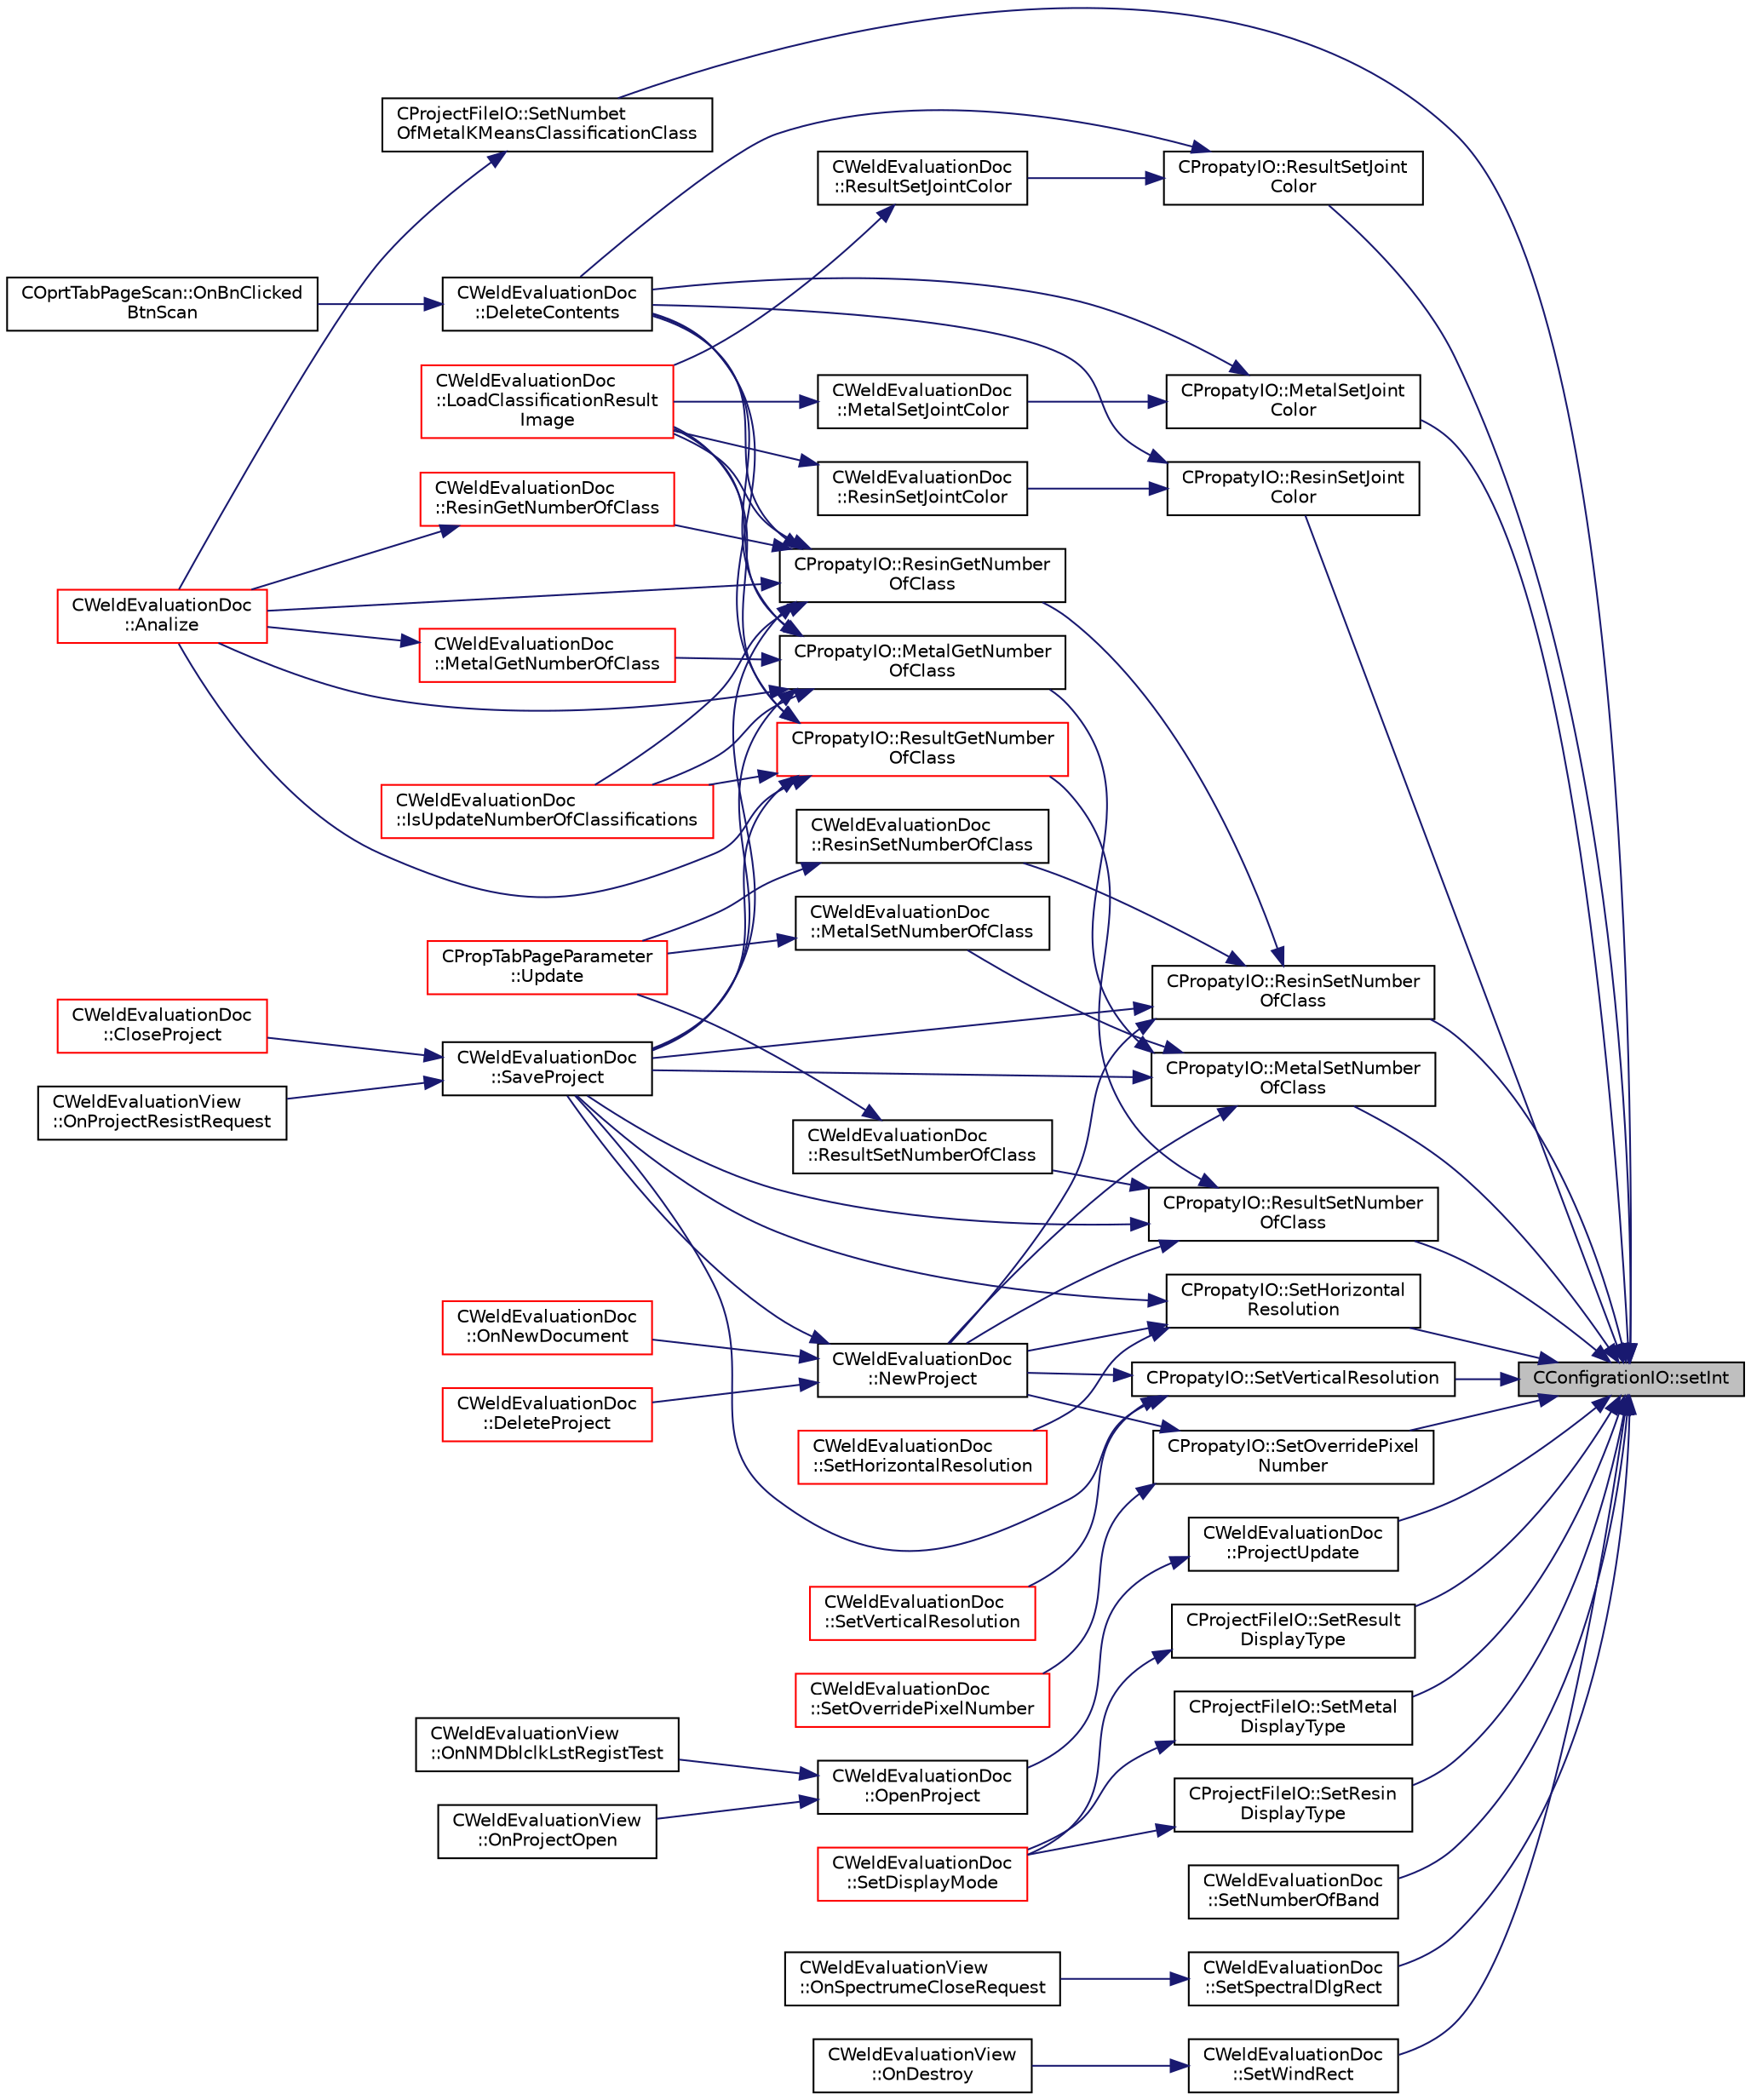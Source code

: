 digraph "CConfigrationIO::setInt"
{
 // LATEX_PDF_SIZE
  edge [fontname="Helvetica",fontsize="10",labelfontname="Helvetica",labelfontsize="10"];
  node [fontname="Helvetica",fontsize="10",shape=record];
  rankdir="RL";
  Node1 [label="CConfigrationIO::setInt",height=0.2,width=0.4,color="black", fillcolor="grey75", style="filled", fontcolor="black",tooltip="指定セクションのキーに整数値を設定"];
  Node1 -> Node2 [dir="back",color="midnightblue",fontsize="10",style="solid",fontname="Helvetica"];
  Node2 [label="CPropatyIO::MetalSetJoint\lColor",height=0.2,width=0.4,color="black", fillcolor="white", style="filled",URL="$class_c_propaty_i_o.html#a51608d8b45c5cc2bb21e34b6677244f0",tooltip="金属面の接合色の設定"];
  Node2 -> Node3 [dir="back",color="midnightblue",fontsize="10",style="solid",fontname="Helvetica"];
  Node3 [label="CWeldEvaluationDoc\l::DeleteContents",height=0.2,width=0.4,color="black", fillcolor="white", style="filled",URL="$class_c_weld_evaluation_doc.html#a21fcb772f7329ee52b9b1922b133eca0",tooltip="スキャン情報の削除"];
  Node3 -> Node4 [dir="back",color="midnightblue",fontsize="10",style="solid",fontname="Helvetica"];
  Node4 [label="COprtTabPageScan::OnBnClicked\lBtnScan",height=0.2,width=0.4,color="black", fillcolor="white", style="filled",URL="$class_c_oprt_tab_page_scan.html#a325bd4d3b6c573140e8b23f901378767",tooltip="スキャンボタン押下時処理"];
  Node2 -> Node5 [dir="back",color="midnightblue",fontsize="10",style="solid",fontname="Helvetica"];
  Node5 [label="CWeldEvaluationDoc\l::MetalSetJointColor",height=0.2,width=0.4,color="black", fillcolor="white", style="filled",URL="$class_c_weld_evaluation_doc.html#a0dcfe2f1565b1e4cea83f0ba1deb540c",tooltip="金属面の接合色の設定"];
  Node5 -> Node6 [dir="back",color="midnightblue",fontsize="10",style="solid",fontname="Helvetica"];
  Node6 [label="CWeldEvaluationDoc\l::LoadClassificationResult\lImage",height=0.2,width=0.4,color="red", fillcolor="white", style="filled",URL="$class_c_weld_evaluation_doc.html#a8cccd8cb66df552066d96c31b9255389",tooltip="分類結果の画像データ取得"];
  Node1 -> Node10 [dir="back",color="midnightblue",fontsize="10",style="solid",fontname="Helvetica"];
  Node10 [label="CPropatyIO::MetalSetNumber\lOfClass",height=0.2,width=0.4,color="black", fillcolor="white", style="filled",URL="$class_c_propaty_i_o.html#ab263d6b737c5fb9a6a75a8319506cddb",tooltip="金属面の分類数の設定"];
  Node10 -> Node11 [dir="back",color="midnightblue",fontsize="10",style="solid",fontname="Helvetica"];
  Node11 [label="CPropatyIO::MetalGetNumber\lOfClass",height=0.2,width=0.4,color="black", fillcolor="white", style="filled",URL="$class_c_propaty_i_o.html#a16a55c3db357af77e875c008c5837dee",tooltip="金属面の分類数の取得"];
  Node11 -> Node12 [dir="back",color="midnightblue",fontsize="10",style="solid",fontname="Helvetica"];
  Node12 [label="CWeldEvaluationDoc\l::Analize",height=0.2,width=0.4,color="red", fillcolor="white", style="filled",URL="$class_c_weld_evaluation_doc.html#aec529b21bcd80053e9ace596cc28ee56",tooltip="解析の実施"];
  Node11 -> Node3 [dir="back",color="midnightblue",fontsize="10",style="solid",fontname="Helvetica"];
  Node11 -> Node14 [dir="back",color="midnightblue",fontsize="10",style="solid",fontname="Helvetica"];
  Node14 [label="CWeldEvaluationDoc\l::IsUpdateNumberOfClassifications",height=0.2,width=0.4,color="red", fillcolor="white", style="filled",URL="$class_c_weld_evaluation_doc.html#aa36adf0d2fa7fdfe0e45f8048a539069",tooltip="解析結果の分類数と設定の分類数が異なるかの判定"];
  Node11 -> Node6 [dir="back",color="midnightblue",fontsize="10",style="solid",fontname="Helvetica"];
  Node11 -> Node18 [dir="back",color="midnightblue",fontsize="10",style="solid",fontname="Helvetica"];
  Node18 [label="CWeldEvaluationDoc\l::MetalGetNumberOfClass",height=0.2,width=0.4,color="red", fillcolor="white", style="filled",URL="$class_c_weld_evaluation_doc.html#a3f5f6a5e4e73e405f35dfd789d004e67",tooltip="金属面の分類数の取得"];
  Node18 -> Node12 [dir="back",color="midnightblue",fontsize="10",style="solid",fontname="Helvetica"];
  Node11 -> Node21 [dir="back",color="midnightblue",fontsize="10",style="solid",fontname="Helvetica"];
  Node21 [label="CWeldEvaluationDoc\l::SaveProject",height=0.2,width=0.4,color="black", fillcolor="white", style="filled",URL="$class_c_weld_evaluation_doc.html#a92d375305f80e0626001ab1b3c8d75a0",tooltip="プロジェクトの保存"];
  Node21 -> Node22 [dir="back",color="midnightblue",fontsize="10",style="solid",fontname="Helvetica"];
  Node22 [label="CWeldEvaluationDoc\l::CloseProject",height=0.2,width=0.4,color="red", fillcolor="white", style="filled",URL="$class_c_weld_evaluation_doc.html#a848f1a59f54ec2dccf6b874e3371c0a8",tooltip="プロジェクトの終了"];
  Node21 -> Node24 [dir="back",color="midnightblue",fontsize="10",style="solid",fontname="Helvetica"];
  Node24 [label="CWeldEvaluationView\l::OnProjectResistRequest",height=0.2,width=0.4,color="black", fillcolor="white", style="filled",URL="$class_c_weld_evaluation_view.html#ab8be50e0c7eeb845227827a2c0e99342",tooltip="プロジェクトの更新要求"];
  Node10 -> Node25 [dir="back",color="midnightblue",fontsize="10",style="solid",fontname="Helvetica"];
  Node25 [label="CWeldEvaluationDoc\l::MetalSetNumberOfClass",height=0.2,width=0.4,color="black", fillcolor="white", style="filled",URL="$class_c_weld_evaluation_doc.html#a134f9e54317be375b7b5fbf1cf501980",tooltip="金属面の分類数の設定"];
  Node25 -> Node26 [dir="back",color="midnightblue",fontsize="10",style="solid",fontname="Helvetica"];
  Node26 [label="CPropTabPageParameter\l::Update",height=0.2,width=0.4,color="red", fillcolor="white", style="filled",URL="$class_c_prop_tab_page_parameter.html#a2771363a0e649d5acd325ddcd13d0203",tooltip="分類数を反映"];
  Node10 -> Node28 [dir="back",color="midnightblue",fontsize="10",style="solid",fontname="Helvetica"];
  Node28 [label="CWeldEvaluationDoc\l::NewProject",height=0.2,width=0.4,color="black", fillcolor="white", style="filled",URL="$class_c_weld_evaluation_doc.html#a0aec3875f86f89c63daf5161cfded60d",tooltip="新規プロジェクトの構築"];
  Node28 -> Node29 [dir="back",color="midnightblue",fontsize="10",style="solid",fontname="Helvetica"];
  Node29 [label="CWeldEvaluationDoc\l::DeleteProject",height=0.2,width=0.4,color="red", fillcolor="white", style="filled",URL="$class_c_weld_evaluation_doc.html#acceb13e1dba62f59383094194ecf9774",tooltip="プロジェクトの削除"];
  Node28 -> Node31 [dir="back",color="midnightblue",fontsize="10",style="solid",fontname="Helvetica"];
  Node31 [label="CWeldEvaluationDoc\l::OnNewDocument",height=0.2,width=0.4,color="red", fillcolor="white", style="filled",URL="$class_c_weld_evaluation_doc.html#a2e500461803db9361e0e0c86bc549547",tooltip="新規プロジェクト作成"];
  Node28 -> Node21 [dir="back",color="midnightblue",fontsize="10",style="solid",fontname="Helvetica"];
  Node10 -> Node21 [dir="back",color="midnightblue",fontsize="10",style="solid",fontname="Helvetica"];
  Node1 -> Node32 [dir="back",color="midnightblue",fontsize="10",style="solid",fontname="Helvetica"];
  Node32 [label="CWeldEvaluationDoc\l::ProjectUpdate",height=0.2,width=0.4,color="black", fillcolor="white", style="filled",URL="$class_c_weld_evaluation_doc.html#a326d3e3001da0baf7b878f1a10cf9836",tooltip="プロジェクトの更新"];
  Node32 -> Node33 [dir="back",color="midnightblue",fontsize="10",style="solid",fontname="Helvetica"];
  Node33 [label="CWeldEvaluationDoc\l::OpenProject",height=0.2,width=0.4,color="black", fillcolor="white", style="filled",URL="$class_c_weld_evaluation_doc.html#abd81887407c6ef8abfb6beed49309aab",tooltip="既存プロジェクトのオープン"];
  Node33 -> Node34 [dir="back",color="midnightblue",fontsize="10",style="solid",fontname="Helvetica"];
  Node34 [label="CWeldEvaluationView\l::OnNMDblclkLstRegistTest",height=0.2,width=0.4,color="black", fillcolor="white", style="filled",URL="$class_c_weld_evaluation_view.html#a407de32087c90c2e33915da88a6cc911",tooltip="登録済み検査選択時処理"];
  Node33 -> Node35 [dir="back",color="midnightblue",fontsize="10",style="solid",fontname="Helvetica"];
  Node35 [label="CWeldEvaluationView\l::OnProjectOpen",height=0.2,width=0.4,color="black", fillcolor="white", style="filled",URL="$class_c_weld_evaluation_view.html#a78595107782d434cd4840b1c98585867",tooltip="プロジェクトのオープン"];
  Node1 -> Node36 [dir="back",color="midnightblue",fontsize="10",style="solid",fontname="Helvetica"];
  Node36 [label="CPropatyIO::ResinSetJoint\lColor",height=0.2,width=0.4,color="black", fillcolor="white", style="filled",URL="$class_c_propaty_i_o.html#a7d32eed90f0a3eab1ae76df4c2d0c643",tooltip="樹脂面の接合色の設定"];
  Node36 -> Node3 [dir="back",color="midnightblue",fontsize="10",style="solid",fontname="Helvetica"];
  Node36 -> Node37 [dir="back",color="midnightblue",fontsize="10",style="solid",fontname="Helvetica"];
  Node37 [label="CWeldEvaluationDoc\l::ResinSetJointColor",height=0.2,width=0.4,color="black", fillcolor="white", style="filled",URL="$class_c_weld_evaluation_doc.html#aaf723bdc82ec7ede125b473a0ba36672",tooltip="樹脂面の接合色の設定"];
  Node37 -> Node6 [dir="back",color="midnightblue",fontsize="10",style="solid",fontname="Helvetica"];
  Node1 -> Node38 [dir="back",color="midnightblue",fontsize="10",style="solid",fontname="Helvetica"];
  Node38 [label="CPropatyIO::ResinSetNumber\lOfClass",height=0.2,width=0.4,color="black", fillcolor="white", style="filled",URL="$class_c_propaty_i_o.html#a6a2f279575582b3b5fd0fc78d44313bf",tooltip="樹脂面の分類数の設定"];
  Node38 -> Node28 [dir="back",color="midnightblue",fontsize="10",style="solid",fontname="Helvetica"];
  Node38 -> Node39 [dir="back",color="midnightblue",fontsize="10",style="solid",fontname="Helvetica"];
  Node39 [label="CPropatyIO::ResinGetNumber\lOfClass",height=0.2,width=0.4,color="black", fillcolor="white", style="filled",URL="$class_c_propaty_i_o.html#a4ccce7edae07c0d331960ca1104aa375",tooltip="樹脂面の分類数の取得"];
  Node39 -> Node12 [dir="back",color="midnightblue",fontsize="10",style="solid",fontname="Helvetica"];
  Node39 -> Node3 [dir="back",color="midnightblue",fontsize="10",style="solid",fontname="Helvetica"];
  Node39 -> Node14 [dir="back",color="midnightblue",fontsize="10",style="solid",fontname="Helvetica"];
  Node39 -> Node6 [dir="back",color="midnightblue",fontsize="10",style="solid",fontname="Helvetica"];
  Node39 -> Node40 [dir="back",color="midnightblue",fontsize="10",style="solid",fontname="Helvetica"];
  Node40 [label="CWeldEvaluationDoc\l::ResinGetNumberOfClass",height=0.2,width=0.4,color="red", fillcolor="white", style="filled",URL="$class_c_weld_evaluation_doc.html#ab2690e8124c3eed981a213ad89ec2c6f",tooltip="樹脂面の分類数の取得"];
  Node40 -> Node12 [dir="back",color="midnightblue",fontsize="10",style="solid",fontname="Helvetica"];
  Node39 -> Node21 [dir="back",color="midnightblue",fontsize="10",style="solid",fontname="Helvetica"];
  Node38 -> Node41 [dir="back",color="midnightblue",fontsize="10",style="solid",fontname="Helvetica"];
  Node41 [label="CWeldEvaluationDoc\l::ResinSetNumberOfClass",height=0.2,width=0.4,color="black", fillcolor="white", style="filled",URL="$class_c_weld_evaluation_doc.html#a9efab5ecbccc32adc8f36a6c9953394c",tooltip="樹脂面の分類数の設定"];
  Node41 -> Node26 [dir="back",color="midnightblue",fontsize="10",style="solid",fontname="Helvetica"];
  Node38 -> Node21 [dir="back",color="midnightblue",fontsize="10",style="solid",fontname="Helvetica"];
  Node1 -> Node42 [dir="back",color="midnightblue",fontsize="10",style="solid",fontname="Helvetica"];
  Node42 [label="CPropatyIO::ResultSetJoint\lColor",height=0.2,width=0.4,color="black", fillcolor="white", style="filled",URL="$class_c_propaty_i_o.html#a16b3e539746c24e961b939c92634938c",tooltip="接合結果の接合色の設定"];
  Node42 -> Node3 [dir="back",color="midnightblue",fontsize="10",style="solid",fontname="Helvetica"];
  Node42 -> Node43 [dir="back",color="midnightblue",fontsize="10",style="solid",fontname="Helvetica"];
  Node43 [label="CWeldEvaluationDoc\l::ResultSetJointColor",height=0.2,width=0.4,color="black", fillcolor="white", style="filled",URL="$class_c_weld_evaluation_doc.html#a0f2821f9a37db33b82a9d9dccda92c81",tooltip="接合結果の接合色の設定"];
  Node43 -> Node6 [dir="back",color="midnightblue",fontsize="10",style="solid",fontname="Helvetica"];
  Node1 -> Node44 [dir="back",color="midnightblue",fontsize="10",style="solid",fontname="Helvetica"];
  Node44 [label="CPropatyIO::ResultSetNumber\lOfClass",height=0.2,width=0.4,color="black", fillcolor="white", style="filled",URL="$class_c_propaty_i_o.html#a5d8a3b2d8be1e1c95293c525278ccc4b",tooltip="接合結果の分類数の設定"];
  Node44 -> Node28 [dir="back",color="midnightblue",fontsize="10",style="solid",fontname="Helvetica"];
  Node44 -> Node45 [dir="back",color="midnightblue",fontsize="10",style="solid",fontname="Helvetica"];
  Node45 [label="CPropatyIO::ResultGetNumber\lOfClass",height=0.2,width=0.4,color="red", fillcolor="white", style="filled",URL="$class_c_propaty_i_o.html#a3c255aa66e4a529223b8fc4dcaf4df18",tooltip="接合結果の分類数の取得"];
  Node45 -> Node12 [dir="back",color="midnightblue",fontsize="10",style="solid",fontname="Helvetica"];
  Node45 -> Node3 [dir="back",color="midnightblue",fontsize="10",style="solid",fontname="Helvetica"];
  Node45 -> Node14 [dir="back",color="midnightblue",fontsize="10",style="solid",fontname="Helvetica"];
  Node45 -> Node6 [dir="back",color="midnightblue",fontsize="10",style="solid",fontname="Helvetica"];
  Node45 -> Node21 [dir="back",color="midnightblue",fontsize="10",style="solid",fontname="Helvetica"];
  Node44 -> Node47 [dir="back",color="midnightblue",fontsize="10",style="solid",fontname="Helvetica"];
  Node47 [label="CWeldEvaluationDoc\l::ResultSetNumberOfClass",height=0.2,width=0.4,color="black", fillcolor="white", style="filled",URL="$class_c_weld_evaluation_doc.html#a51956bef7cb75dd81f7f411c26ed3437",tooltip="接合結果の分類数の設定"];
  Node47 -> Node26 [dir="back",color="midnightblue",fontsize="10",style="solid",fontname="Helvetica"];
  Node44 -> Node21 [dir="back",color="midnightblue",fontsize="10",style="solid",fontname="Helvetica"];
  Node1 -> Node48 [dir="back",color="midnightblue",fontsize="10",style="solid",fontname="Helvetica"];
  Node48 [label="CPropatyIO::SetHorizontal\lResolution",height=0.2,width=0.4,color="black", fillcolor="white", style="filled",URL="$class_c_propaty_i_o.html#af898ffdeaebe21dc351bd176911b5dde",tooltip="横方向の解像度の設定"];
  Node48 -> Node28 [dir="back",color="midnightblue",fontsize="10",style="solid",fontname="Helvetica"];
  Node48 -> Node21 [dir="back",color="midnightblue",fontsize="10",style="solid",fontname="Helvetica"];
  Node48 -> Node49 [dir="back",color="midnightblue",fontsize="10",style="solid",fontname="Helvetica"];
  Node49 [label="CWeldEvaluationDoc\l::SetHorizontalResolution",height=0.2,width=0.4,color="red", fillcolor="white", style="filled",URL="$class_c_weld_evaluation_doc.html#a3cb0e9a1526ddf9a707fbfecd85374c6",tooltip="横方向の解像度の設定"];
  Node1 -> Node51 [dir="back",color="midnightblue",fontsize="10",style="solid",fontname="Helvetica"];
  Node51 [label="CProjectFileIO::SetMetal\lDisplayType",height=0.2,width=0.4,color="black", fillcolor="white", style="filled",URL="$class_c_project_file_i_o.html#a72febda46d46ce0a691c704a6b1c0e22",tooltip="金属画像表示タイプの設定"];
  Node51 -> Node52 [dir="back",color="midnightblue",fontsize="10",style="solid",fontname="Helvetica"];
  Node52 [label="CWeldEvaluationDoc\l::SetDisplayMode",height=0.2,width=0.4,color="red", fillcolor="white", style="filled",URL="$class_c_weld_evaluation_doc.html#a8c3734ada4777e97073fd72a094bf46f",tooltip="表示モードの設定"];
  Node1 -> Node60 [dir="back",color="midnightblue",fontsize="10",style="solid",fontname="Helvetica"];
  Node60 [label="CWeldEvaluationDoc\l::SetNumberOfBand",height=0.2,width=0.4,color="black", fillcolor="white", style="filled",URL="$class_c_weld_evaluation_doc.html#a74f4f4acb62abb12b800982656e6fa08",tooltip="バンド数の設定"];
  Node1 -> Node61 [dir="back",color="midnightblue",fontsize="10",style="solid",fontname="Helvetica"];
  Node61 [label="CProjectFileIO::SetNumbet\lOfMetalKMeansClassificationClass",height=0.2,width=0.4,color="black", fillcolor="white", style="filled",URL="$class_c_project_file_i_o.html#a29406d5c5257125f37cc8570c6925085",tooltip="作成された金属面K-Means解析のクラス数の取得"];
  Node61 -> Node12 [dir="back",color="midnightblue",fontsize="10",style="solid",fontname="Helvetica"];
  Node1 -> Node62 [dir="back",color="midnightblue",fontsize="10",style="solid",fontname="Helvetica"];
  Node62 [label="CPropatyIO::SetOverridePixel\lNumber",height=0.2,width=0.4,color="black", fillcolor="white", style="filled",URL="$class_c_propaty_i_o.html#ae0321a185c5ac13df27d1041ed2716bb",tooltip="重なりピクセル数の設定"];
  Node62 -> Node28 [dir="back",color="midnightblue",fontsize="10",style="solid",fontname="Helvetica"];
  Node62 -> Node63 [dir="back",color="midnightblue",fontsize="10",style="solid",fontname="Helvetica"];
  Node63 [label="CWeldEvaluationDoc\l::SetOverridePixelNumber",height=0.2,width=0.4,color="red", fillcolor="white", style="filled",URL="$class_c_weld_evaluation_doc.html#ab5421290a2c9bedda0312fb4c639fe64",tooltip="重なりピクセル数の設定"];
  Node1 -> Node68 [dir="back",color="midnightblue",fontsize="10",style="solid",fontname="Helvetica"];
  Node68 [label="CProjectFileIO::SetResin\lDisplayType",height=0.2,width=0.4,color="black", fillcolor="white", style="filled",URL="$class_c_project_file_i_o.html#a3423e2b69573bdb6fbcb3378eab42d18",tooltip="樹脂画像表示タイプの設定"];
  Node68 -> Node52 [dir="back",color="midnightblue",fontsize="10",style="solid",fontname="Helvetica"];
  Node1 -> Node69 [dir="back",color="midnightblue",fontsize="10",style="solid",fontname="Helvetica"];
  Node69 [label="CProjectFileIO::SetResult\lDisplayType",height=0.2,width=0.4,color="black", fillcolor="white", style="filled",URL="$class_c_project_file_i_o.html#a4d14fb09609fb48e540cb7851daccedc",tooltip="接合結果画像表示タイプの設定"];
  Node69 -> Node52 [dir="back",color="midnightblue",fontsize="10",style="solid",fontname="Helvetica"];
  Node1 -> Node70 [dir="back",color="midnightblue",fontsize="10",style="solid",fontname="Helvetica"];
  Node70 [label="CWeldEvaluationDoc\l::SetSpectralDlgRect",height=0.2,width=0.4,color="black", fillcolor="white", style="filled",URL="$class_c_weld_evaluation_doc.html#af4172c04d2d0a57fb781d69e51ddc97e",tooltip="区間スペクトルダイアログの位置とサイズの取得"];
  Node70 -> Node71 [dir="back",color="midnightblue",fontsize="10",style="solid",fontname="Helvetica"];
  Node71 [label="CWeldEvaluationView\l::OnSpectrumeCloseRequest",height=0.2,width=0.4,color="black", fillcolor="white", style="filled",URL="$class_c_weld_evaluation_view.html#a15379ed64be61c0846f836e7804902ee",tooltip="区間スペクトル表示ダイアログのクローズ"];
  Node1 -> Node72 [dir="back",color="midnightblue",fontsize="10",style="solid",fontname="Helvetica"];
  Node72 [label="CPropatyIO::SetVerticalResolution",height=0.2,width=0.4,color="black", fillcolor="white", style="filled",URL="$class_c_propaty_i_o.html#a5cd21ed2fe9256877c4421dc644665c2",tooltip="縦方向の解像度の設定"];
  Node72 -> Node28 [dir="back",color="midnightblue",fontsize="10",style="solid",fontname="Helvetica"];
  Node72 -> Node21 [dir="back",color="midnightblue",fontsize="10",style="solid",fontname="Helvetica"];
  Node72 -> Node73 [dir="back",color="midnightblue",fontsize="10",style="solid",fontname="Helvetica"];
  Node73 [label="CWeldEvaluationDoc\l::SetVerticalResolution",height=0.2,width=0.4,color="red", fillcolor="white", style="filled",URL="$class_c_weld_evaluation_doc.html#a8a450135b86704283b24146942270f8e",tooltip="縦方向の解像度の設定"];
  Node1 -> Node74 [dir="back",color="midnightblue",fontsize="10",style="solid",fontname="Helvetica"];
  Node74 [label="CWeldEvaluationDoc\l::SetWindRect",height=0.2,width=0.4,color="black", fillcolor="white", style="filled",URL="$class_c_weld_evaluation_doc.html#a0e46d3afc7df54ee0caa20ed6b832078",tooltip="メインウインドの位置とサイズの設定"];
  Node74 -> Node75 [dir="back",color="midnightblue",fontsize="10",style="solid",fontname="Helvetica"];
  Node75 [label="CWeldEvaluationView\l::OnDestroy",height=0.2,width=0.4,color="black", fillcolor="white", style="filled",URL="$class_c_weld_evaluation_view.html#abbaef5640b5b07f8d7d9edd439fbed62",tooltip="ウインド破棄時処理"];
}

